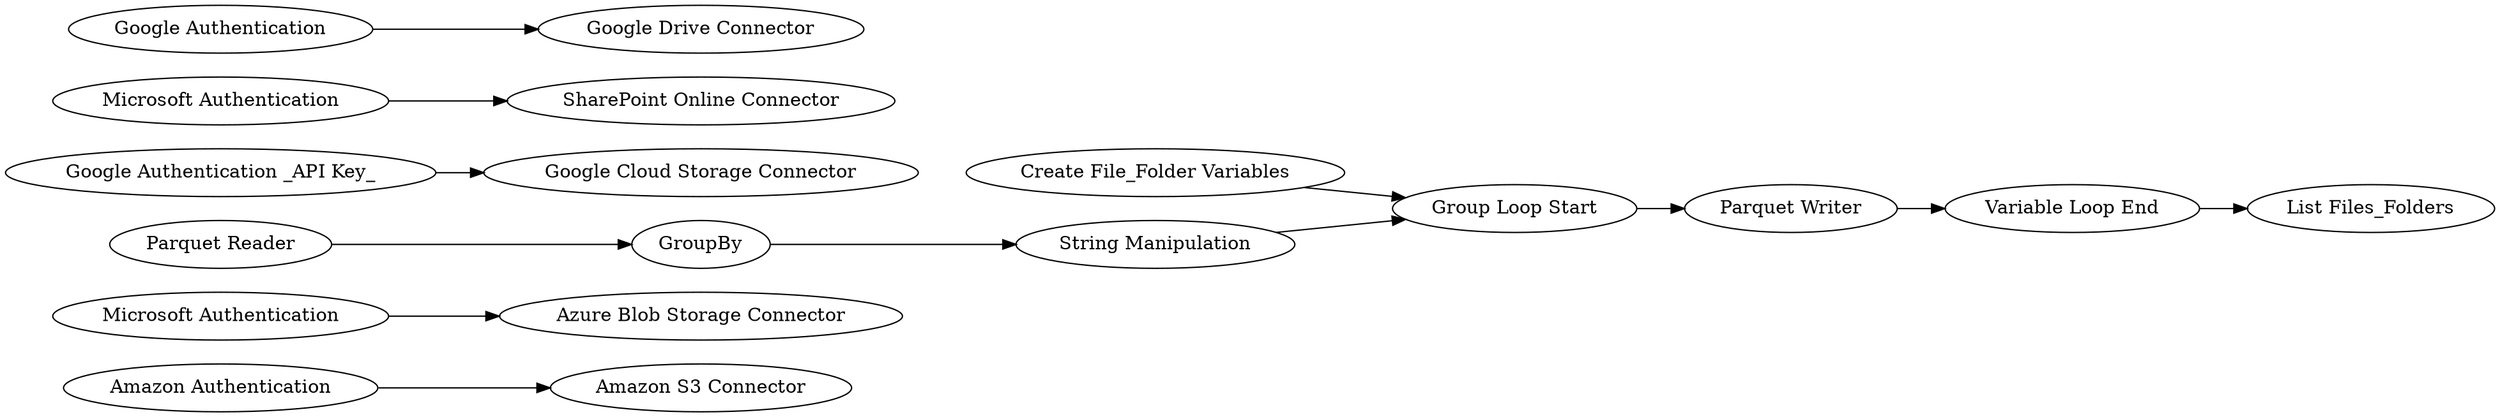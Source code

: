 digraph {
	"-1471942258700622626_1227" [label="Amazon S3 Connector"]
	"-1471942258700622626_1213" [label="Microsoft Authentication"]
	"-1471942258700622626_1214" [label="Amazon Authentication"]
	"-1471942258700622626_1193" [label="Create File_Folder Variables"]
	"-1471942258700622626_1194" [label="List Files_Folders"]
	"-1471942258700622626_1216" [label="Google Authentication _API Key_"]
	"-1471942258700622626_1188" [label="String Manipulation"]
	"-1471942258700622626_1185" [label="Parquet Reader"]
	"-1471942258700622626_1217" [label="Google Cloud Storage Connector"]
	"-1471942258700622626_1187" [label=GroupBy]
	"-1471942258700622626_1189" [label="Group Loop Start"]
	"-1471942258700622626_1212" [label="Microsoft Authentication"]
	"-1471942258700622626_1190" [label="Parquet Writer"]
	"-1471942258700622626_1224" [label="Google Authentication"]
	"-1471942258700622626_1191" [label="Variable Loop End"]
	"-1471942258700622626_1211" [label="Google Drive Connector"]
	"-1471942258700622626_1228" [label="SharePoint Online Connector"]
	"-1471942258700622626_1218" [label="Azure Blob Storage Connector"]
	"-1471942258700622626_1191" -> "-1471942258700622626_1194"
	"-1471942258700622626_1193" -> "-1471942258700622626_1189"
	"-1471942258700622626_1212" -> "-1471942258700622626_1228"
	"-1471942258700622626_1187" -> "-1471942258700622626_1188"
	"-1471942258700622626_1224" -> "-1471942258700622626_1211"
	"-1471942258700622626_1185" -> "-1471942258700622626_1187"
	"-1471942258700622626_1214" -> "-1471942258700622626_1227"
	"-1471942258700622626_1190" -> "-1471942258700622626_1191"
	"-1471942258700622626_1216" -> "-1471942258700622626_1217"
	"-1471942258700622626_1188" -> "-1471942258700622626_1189"
	"-1471942258700622626_1213" -> "-1471942258700622626_1218"
	"-1471942258700622626_1189" -> "-1471942258700622626_1190"
	rankdir=LR
}
